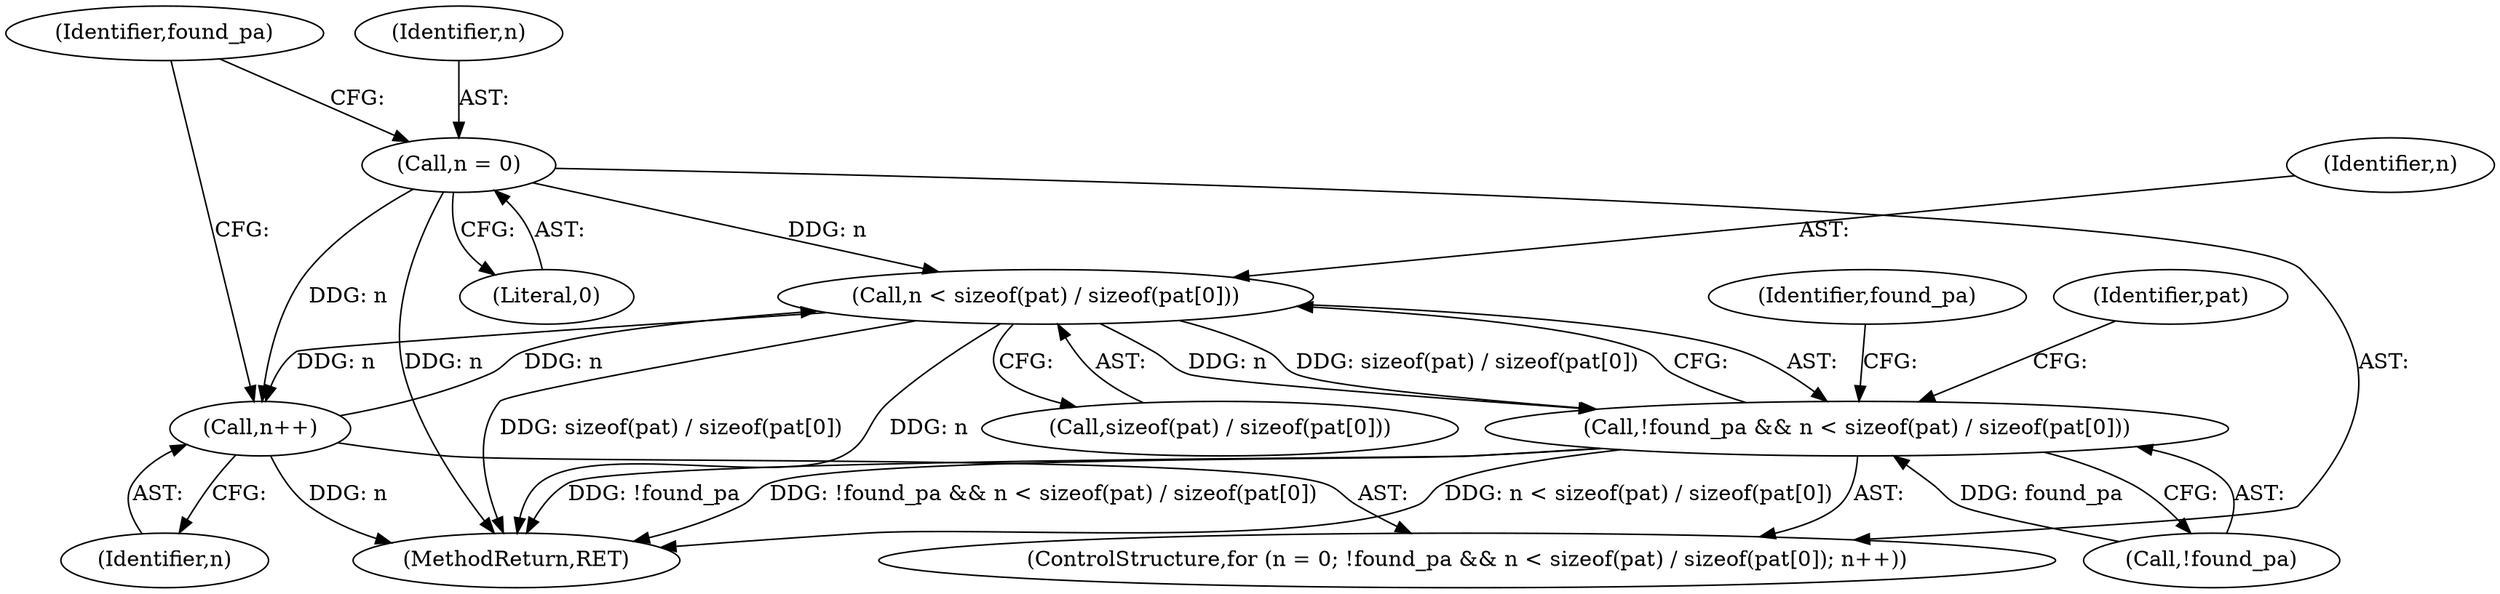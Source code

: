 digraph "0_heimdal_1a6a6e462dc2ac6111f9e02c6852ddec4849b887@API" {
"1000639" [label="(Call,n < sizeof(pat) / sizeof(pat[0]))"];
"1000648" [label="(Call,n++)"];
"1000639" [label="(Call,n < sizeof(pat) / sizeof(pat[0]))"];
"1000633" [label="(Call,n = 0)"];
"1000636" [label="(Call,!found_pa && n < sizeof(pat) / sizeof(pat[0]))"];
"1000641" [label="(Call,sizeof(pat) / sizeof(pat[0]))"];
"1000638" [label="(Identifier,found_pa)"];
"1000648" [label="(Call,n++)"];
"1000640" [label="(Identifier,n)"];
"1002688" [label="(MethodReturn,RET)"];
"1000635" [label="(Literal,0)"];
"1000639" [label="(Call,n < sizeof(pat) / sizeof(pat[0]))"];
"1000636" [label="(Call,!found_pa && n < sizeof(pat) / sizeof(pat[0]))"];
"1000637" [label="(Call,!found_pa)"];
"1000633" [label="(Call,n = 0)"];
"1000634" [label="(Identifier,n)"];
"1000743" [label="(Identifier,found_pa)"];
"1000649" [label="(Identifier,n)"];
"1000632" [label="(ControlStructure,for (n = 0; !found_pa && n < sizeof(pat) / sizeof(pat[0]); n++))"];
"1000655" [label="(Identifier,pat)"];
"1000639" -> "1000636"  [label="AST: "];
"1000639" -> "1000641"  [label="CFG: "];
"1000640" -> "1000639"  [label="AST: "];
"1000641" -> "1000639"  [label="AST: "];
"1000636" -> "1000639"  [label="CFG: "];
"1000639" -> "1002688"  [label="DDG: sizeof(pat) / sizeof(pat[0])"];
"1000639" -> "1002688"  [label="DDG: n"];
"1000639" -> "1000636"  [label="DDG: n"];
"1000639" -> "1000636"  [label="DDG: sizeof(pat) / sizeof(pat[0])"];
"1000648" -> "1000639"  [label="DDG: n"];
"1000633" -> "1000639"  [label="DDG: n"];
"1000639" -> "1000648"  [label="DDG: n"];
"1000648" -> "1000632"  [label="AST: "];
"1000648" -> "1000649"  [label="CFG: "];
"1000649" -> "1000648"  [label="AST: "];
"1000638" -> "1000648"  [label="CFG: "];
"1000648" -> "1002688"  [label="DDG: n"];
"1000633" -> "1000648"  [label="DDG: n"];
"1000633" -> "1000632"  [label="AST: "];
"1000633" -> "1000635"  [label="CFG: "];
"1000634" -> "1000633"  [label="AST: "];
"1000635" -> "1000633"  [label="AST: "];
"1000638" -> "1000633"  [label="CFG: "];
"1000633" -> "1002688"  [label="DDG: n"];
"1000636" -> "1000632"  [label="AST: "];
"1000636" -> "1000637"  [label="CFG: "];
"1000637" -> "1000636"  [label="AST: "];
"1000655" -> "1000636"  [label="CFG: "];
"1000743" -> "1000636"  [label="CFG: "];
"1000636" -> "1002688"  [label="DDG: n < sizeof(pat) / sizeof(pat[0])"];
"1000636" -> "1002688"  [label="DDG: !found_pa"];
"1000636" -> "1002688"  [label="DDG: !found_pa && n < sizeof(pat) / sizeof(pat[0])"];
"1000637" -> "1000636"  [label="DDG: found_pa"];
}
